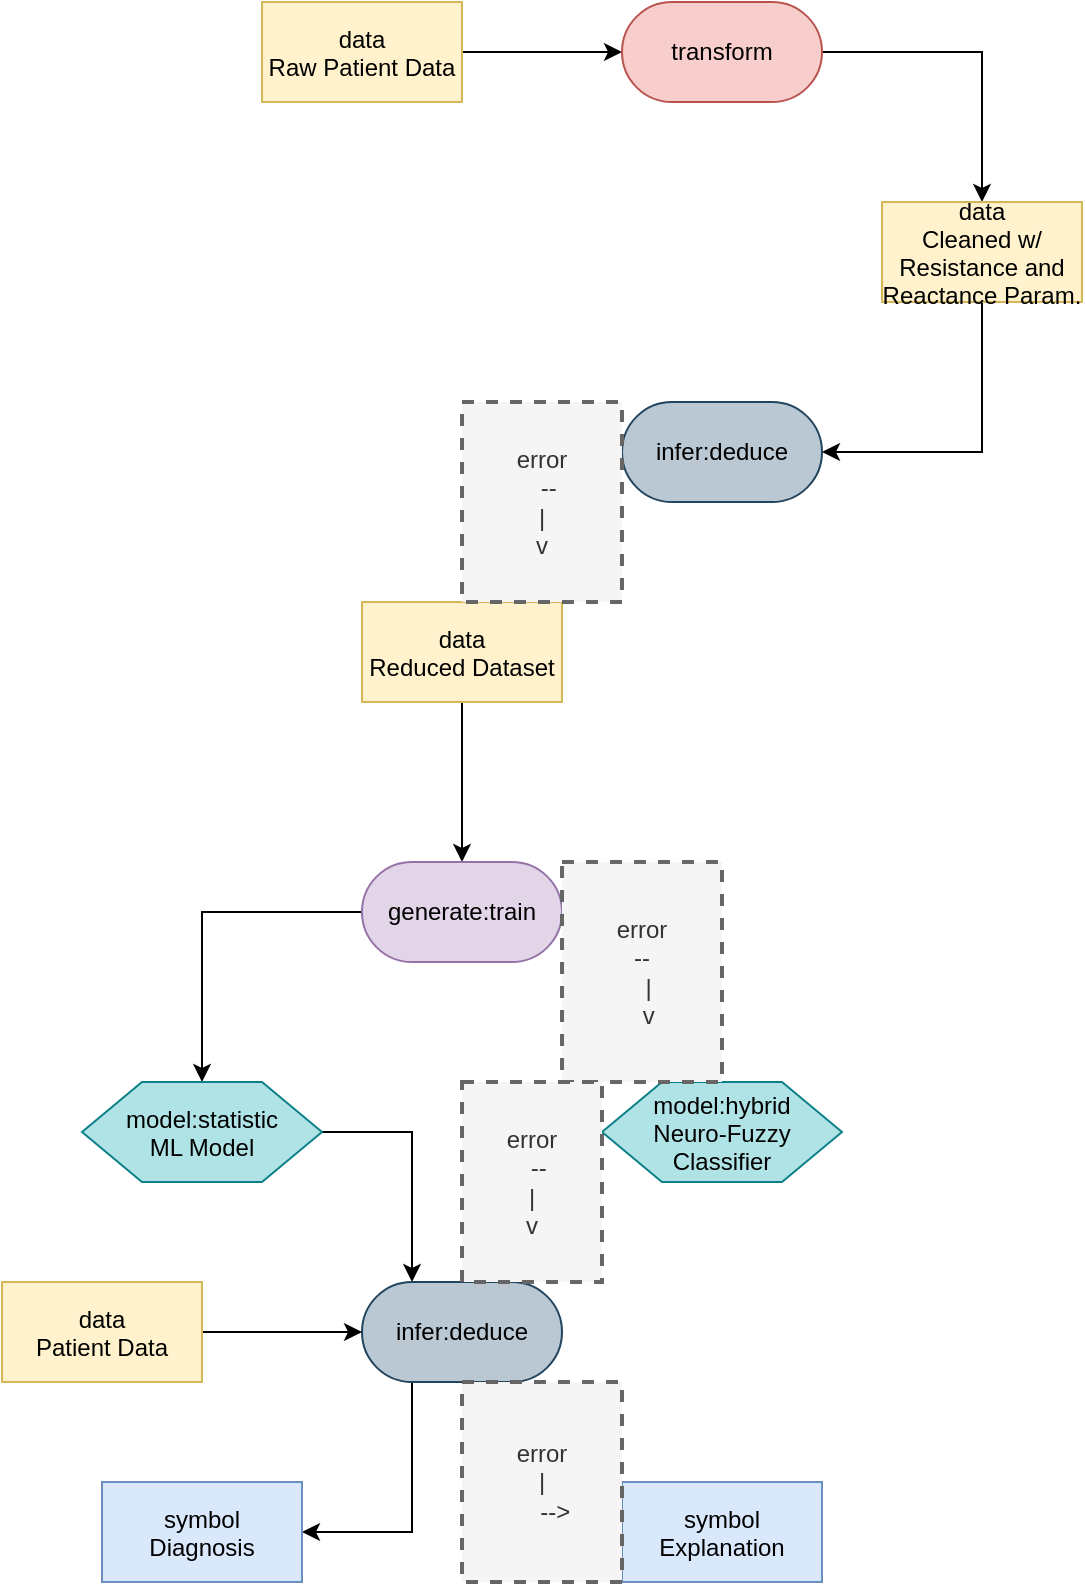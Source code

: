 <mxfile version="27.1.6" pages="2">
  <diagram name="Page-1" id="siX3Bjw0xhhZiC8nXykk">
    <mxGraphModel dx="1429" dy="856" grid="1" gridSize="10" guides="1" tooltips="1" connect="1" arrows="1" fold="1" page="1" pageScale="1" pageWidth="3300" pageHeight="4681" math="0" shadow="0">
      <root>
        <mxCell id="0" />
        <mxCell id="1" parent="0" />
        <mxCell id="oWAYwEZfcSzdN_Cnk6cj-3" style="edgeStyle=orthogonalEdgeStyle;rounded=0;orthogonalLoop=1;jettySize=auto;html=1;exitX=1;exitY=0.5;exitDx=0;exitDy=0;entryX=0;entryY=0.5;entryDx=0;entryDy=0;" parent="1" source="oWAYwEZfcSzdN_Cnk6cj-1" target="oWAYwEZfcSzdN_Cnk6cj-2" edge="1">
          <mxGeometry relative="1" as="geometry" />
        </mxCell>
        <mxCell id="oWAYwEZfcSzdN_Cnk6cj-1" value="data&#xa;Raw Patient Data" style="rectangle;fillColor=#fff2cc;strokeColor=#d6b656;" parent="1" name="data" vertex="1">
          <mxGeometry x="340" y="230" width="100" height="50" as="geometry" />
        </mxCell>
        <mxCell id="oWAYwEZfcSzdN_Cnk6cj-5" style="edgeStyle=orthogonalEdgeStyle;rounded=0;orthogonalLoop=1;jettySize=auto;html=1;exitX=1;exitY=0.5;exitDx=0;exitDy=0;entryX=0.5;entryY=0;entryDx=0;entryDy=0;" parent="1" source="oWAYwEZfcSzdN_Cnk6cj-2" target="oWAYwEZfcSzdN_Cnk6cj-4" edge="1">
          <mxGeometry relative="1" as="geometry" />
        </mxCell>
        <mxCell id="oWAYwEZfcSzdN_Cnk6cj-2" value="transform" style="rounded=1;whiteSpace=wrap;html=1;arcSize=50;fillColor=#f8cecc;strokeColor=#b85450;" parent="1" name="transform" vertex="1">
          <mxGeometry x="520" y="230" width="100" height="50" as="geometry" />
        </mxCell>
        <mxCell id="oWAYwEZfcSzdN_Cnk6cj-7" style="edgeStyle=orthogonalEdgeStyle;rounded=0;orthogonalLoop=1;jettySize=auto;html=1;exitX=0.5;exitY=1;exitDx=0;exitDy=0;entryX=1;entryY=0.5;entryDx=0;entryDy=0;" parent="1" source="oWAYwEZfcSzdN_Cnk6cj-4" target="oWAYwEZfcSzdN_Cnk6cj-6" edge="1">
          <mxGeometry relative="1" as="geometry" />
        </mxCell>
        <mxCell id="oWAYwEZfcSzdN_Cnk6cj-4" value="data&#xa;Cleaned w/&#xa;Resistance and&#xa;Reactance Param." style="rectangle;fillColor=#fff2cc;strokeColor=#d6b656;" parent="1" name="data" vertex="1">
          <mxGeometry x="650" y="330" width="100" height="50" as="geometry" />
        </mxCell>
        <mxCell id="oWAYwEZfcSzdN_Cnk6cj-6" value="infer:deduce" style="rounded=1;whiteSpace=wrap;html=1;arcSize=50;fillColor=#bac8d3;strokeColor=#23445d;" parent="1" name="infer:deduce" vertex="1">
          <mxGeometry x="520" y="430" width="100" height="50" as="geometry" />
        </mxCell>
        <mxCell id="oWAYwEZfcSzdN_Cnk6cj-13" style="edgeStyle=orthogonalEdgeStyle;rounded=0;orthogonalLoop=1;jettySize=auto;html=1;exitX=0.5;exitY=1;exitDx=0;exitDy=0;entryX=0.5;entryY=0;entryDx=0;entryDy=0;" parent="1" source="oWAYwEZfcSzdN_Cnk6cj-9" target="oWAYwEZfcSzdN_Cnk6cj-12" edge="1">
          <mxGeometry relative="1" as="geometry" />
        </mxCell>
        <mxCell id="oWAYwEZfcSzdN_Cnk6cj-9" value="data&#xa;Reduced Dataset" style="rectangle;fillColor=#fff2cc;strokeColor=#d6b656;" parent="1" name="data" vertex="1">
          <mxGeometry x="390" y="530" width="100" height="50" as="geometry" />
        </mxCell>
        <mxCell id="oWAYwEZfcSzdN_Cnk6cj-11" value="&lt;div&gt;error&lt;/div&gt;&lt;div&gt;&amp;nbsp; --&lt;/div&gt;&lt;div&gt;|&lt;/div&gt;&lt;div&gt;v&lt;/div&gt;" style="text;html=1;align=center;verticalAlign=middle;whiteSpace=wrap;rounded=0;dashed=1;fillColor=#f5f5f5;fontColor=#333333;strokeColor=#666666;strokeWidth=2;" parent="1" name="text" vertex="1">
          <mxGeometry x="440" y="430" width="80" height="100" as="geometry" />
        </mxCell>
        <mxCell id="oWAYwEZfcSzdN_Cnk6cj-15" style="edgeStyle=orthogonalEdgeStyle;rounded=0;orthogonalLoop=1;jettySize=auto;html=1;exitX=0;exitY=0.5;exitDx=0;exitDy=0;entryX=0.5;entryY=0;entryDx=0;entryDy=0;" parent="1" source="oWAYwEZfcSzdN_Cnk6cj-12" target="oWAYwEZfcSzdN_Cnk6cj-14" edge="1">
          <mxGeometry relative="1" as="geometry" />
        </mxCell>
        <mxCell id="oWAYwEZfcSzdN_Cnk6cj-12" value="generate:train" style="rounded=1;whiteSpace=wrap;html=1;arcSize=50;fillColor=#e1d5e7;strokeColor=#9673a6;" parent="1" name="generate:train" vertex="1">
          <mxGeometry x="390" y="660" width="100" height="50" as="geometry" />
        </mxCell>
        <mxCell id="oWAYwEZfcSzdN_Cnk6cj-24" style="edgeStyle=orthogonalEdgeStyle;rounded=0;orthogonalLoop=1;jettySize=auto;html=1;exitX=1;exitY=0.5;exitDx=0;exitDy=0;entryX=0.25;entryY=0;entryDx=0;entryDy=0;" parent="1" source="oWAYwEZfcSzdN_Cnk6cj-14" target="oWAYwEZfcSzdN_Cnk6cj-20" edge="1">
          <mxGeometry relative="1" as="geometry" />
        </mxCell>
        <mxCell id="oWAYwEZfcSzdN_Cnk6cj-14" value="model:statistic&#xa;ML Model" style="shape=hexagon;perimeter=hexagonPerimeter2;fillColor=#b0e3e6;strokeColor=#0e8088;" parent="1" name="model" vertex="1">
          <mxGeometry x="250" y="770" width="120" height="50" as="geometry" />
        </mxCell>
        <mxCell id="oWAYwEZfcSzdN_Cnk6cj-16" value="model:hybrid&#xa;Neuro-Fuzzy&#xa;Classifier" style="shape=hexagon;perimeter=hexagonPerimeter2;fillColor=#b0e3e6;strokeColor=#0e8088;" parent="1" name="model" vertex="1">
          <mxGeometry x="510" y="770" width="120" height="50" as="geometry" />
        </mxCell>
        <mxCell id="oWAYwEZfcSzdN_Cnk6cj-19" value="&lt;div&gt;error&lt;/div&gt;&lt;div&gt;--&lt;/div&gt;&lt;div&gt;&amp;nbsp; |&lt;/div&gt;&lt;div&gt;&amp;nbsp; v&lt;/div&gt;" style="text;html=1;align=center;verticalAlign=middle;whiteSpace=wrap;rounded=0;dashed=1;fillColor=#f5f5f5;fontColor=#333333;strokeColor=#666666;strokeWidth=2;" parent="1" name="text" vertex="1">
          <mxGeometry x="490" y="660" width="80" height="110" as="geometry" />
        </mxCell>
        <mxCell id="oWAYwEZfcSzdN_Cnk6cj-30" style="edgeStyle=orthogonalEdgeStyle;rounded=0;orthogonalLoop=1;jettySize=auto;html=1;exitX=0.25;exitY=1;exitDx=0;exitDy=0;entryX=1;entryY=0.5;entryDx=0;entryDy=0;" parent="1" source="oWAYwEZfcSzdN_Cnk6cj-20" target="oWAYwEZfcSzdN_Cnk6cj-28" edge="1">
          <mxGeometry relative="1" as="geometry" />
        </mxCell>
        <mxCell id="oWAYwEZfcSzdN_Cnk6cj-20" value="infer:deduce" style="rounded=1;whiteSpace=wrap;html=1;arcSize=50;fillColor=#bac8d3;strokeColor=#23445d;" parent="1" name="infer:deduce" vertex="1">
          <mxGeometry x="390" y="870" width="100" height="50" as="geometry" />
        </mxCell>
        <mxCell id="oWAYwEZfcSzdN_Cnk6cj-25" value="&lt;div&gt;error&lt;/div&gt;&lt;div&gt;&amp;nbsp; --&lt;/div&gt;&lt;div&gt;|&lt;/div&gt;&lt;div&gt;v&lt;/div&gt;" style="text;html=1;align=center;verticalAlign=middle;whiteSpace=wrap;rounded=0;dashed=1;fillColor=#f5f5f5;fontColor=#333333;strokeColor=#666666;strokeWidth=2;" parent="1" name="text" vertex="1">
          <mxGeometry x="440" y="770" width="70" height="100" as="geometry" />
        </mxCell>
        <mxCell id="oWAYwEZfcSzdN_Cnk6cj-27" style="edgeStyle=orthogonalEdgeStyle;rounded=0;orthogonalLoop=1;jettySize=auto;html=1;exitX=1;exitY=0.5;exitDx=0;exitDy=0;entryX=0;entryY=0.5;entryDx=0;entryDy=0;" parent="1" source="oWAYwEZfcSzdN_Cnk6cj-26" target="oWAYwEZfcSzdN_Cnk6cj-20" edge="1">
          <mxGeometry relative="1" as="geometry" />
        </mxCell>
        <mxCell id="oWAYwEZfcSzdN_Cnk6cj-26" value="data&#xa;Patient Data" style="rectangle;fillColor=#fff2cc;strokeColor=#d6b656;" parent="1" name="data" vertex="1">
          <mxGeometry x="210" y="870" width="100" height="50" as="geometry" />
        </mxCell>
        <mxCell id="oWAYwEZfcSzdN_Cnk6cj-28" value="symbol&#xa;Diagnosis" style="rectangle;fillColor=#dae8fc;strokeColor=#6c8ebf;" parent="1" name="symbol" vertex="1">
          <mxGeometry x="260" y="970" width="100" height="50" as="geometry" />
        </mxCell>
        <mxCell id="oWAYwEZfcSzdN_Cnk6cj-31" value="symbol&#xa;Explanation" style="rectangle;fillColor=#dae8fc;strokeColor=#6c8ebf;" parent="1" name="symbol" vertex="1">
          <mxGeometry x="520" y="970" width="100" height="50" as="geometry" />
        </mxCell>
        <mxCell id="oWAYwEZfcSzdN_Cnk6cj-33" value="&lt;div&gt;error&lt;/div&gt;&lt;div&gt;|&lt;/div&gt;&lt;div&gt;&amp;nbsp;&amp;nbsp;&amp;nbsp; --&amp;gt;&lt;/div&gt;" style="text;html=1;align=center;verticalAlign=middle;whiteSpace=wrap;rounded=0;dashed=1;fillColor=#f5f5f5;fontColor=#333333;strokeColor=#666666;strokeWidth=2;" parent="1" name="text" vertex="1">
          <mxGeometry x="440" y="920" width="80" height="100" as="geometry" />
        </mxCell>
      </root>
    </mxGraphModel>
  </diagram>
  <diagram name="Copy of Page-1" id="dNvTsnarGsQOoSJlTgDC">
    <mxGraphModel dx="1310" dy="785" grid="1" gridSize="10" guides="1" tooltips="1" connect="1" arrows="1" fold="1" page="1" pageScale="1" pageWidth="3300" pageHeight="4681" math="0" shadow="0">
      <root>
        <mxCell id="Q5vYHsVuF24iWL2AxUEs-0" />
        <mxCell id="Q5vYHsVuF24iWL2AxUEs-1" parent="Q5vYHsVuF24iWL2AxUEs-0" />
        <mxCell id="Q5vYHsVuF24iWL2AxUEs-2" style="edgeStyle=orthogonalEdgeStyle;rounded=0;orthogonalLoop=1;jettySize=auto;html=1;exitX=1;exitY=0.5;exitDx=0;exitDy=0;entryX=0;entryY=0.5;entryDx=0;entryDy=0;" edge="1" parent="Q5vYHsVuF24iWL2AxUEs-1" source="Q5vYHsVuF24iWL2AxUEs-3" target="Q5vYHsVuF24iWL2AxUEs-5">
          <mxGeometry relative="1" as="geometry" />
        </mxCell>
        <mxCell id="Q5vYHsVuF24iWL2AxUEs-3" value="data&#xa;Raw Patient Data" style="rectangle;fillColor=#fff2cc;strokeColor=#d6b656;" name="data" vertex="1" parent="Q5vYHsVuF24iWL2AxUEs-1">
          <mxGeometry x="340" y="230" width="100" height="50" as="geometry" />
        </mxCell>
        <mxCell id="Q5vYHsVuF24iWL2AxUEs-4" style="edgeStyle=orthogonalEdgeStyle;rounded=0;orthogonalLoop=1;jettySize=auto;html=1;exitX=1;exitY=0.5;exitDx=0;exitDy=0;entryX=0.5;entryY=0;entryDx=0;entryDy=0;" edge="1" parent="Q5vYHsVuF24iWL2AxUEs-1" source="Q5vYHsVuF24iWL2AxUEs-5" target="Q5vYHsVuF24iWL2AxUEs-7">
          <mxGeometry relative="1" as="geometry" />
        </mxCell>
        <mxCell id="Q5vYHsVuF24iWL2AxUEs-5" value="transform" style="rounded=1;whiteSpace=wrap;html=1;arcSize=50;fillColor=#f8cecc;strokeColor=#b85450;" name="transform" vertex="1" parent="Q5vYHsVuF24iWL2AxUEs-1">
          <mxGeometry x="520" y="230" width="100" height="50" as="geometry" />
        </mxCell>
        <mxCell id="Q5vYHsVuF24iWL2AxUEs-6" style="edgeStyle=orthogonalEdgeStyle;rounded=0;orthogonalLoop=1;jettySize=auto;html=1;exitX=0.5;exitY=1;exitDx=0;exitDy=0;entryX=1;entryY=0.5;entryDx=0;entryDy=0;" edge="1" parent="Q5vYHsVuF24iWL2AxUEs-1" source="Q5vYHsVuF24iWL2AxUEs-7" target="Q5vYHsVuF24iWL2AxUEs-8">
          <mxGeometry relative="1" as="geometry" />
        </mxCell>
        <mxCell id="Q5vYHsVuF24iWL2AxUEs-7" value="data&#xa;Cleaned w/&#xa;Resistance and&#xa;Reactance Param." style="rectangle;fillColor=#fff2cc;strokeColor=#d6b656;" name="data" vertex="1" parent="Q5vYHsVuF24iWL2AxUEs-1">
          <mxGeometry x="650" y="330" width="100" height="50" as="geometry" />
        </mxCell>
        <mxCell id="H5ASpN-qdN5MN0MuQcnc-0" style="edgeStyle=orthogonalEdgeStyle;rounded=0;orthogonalLoop=1;jettySize=auto;html=1;exitX=0;exitY=0.5;exitDx=0;exitDy=0;entryX=0.5;entryY=0;entryDx=0;entryDy=0;" edge="1" parent="Q5vYHsVuF24iWL2AxUEs-1" source="Q5vYHsVuF24iWL2AxUEs-8" target="Q5vYHsVuF24iWL2AxUEs-10">
          <mxGeometry relative="1" as="geometry" />
        </mxCell>
        <mxCell id="Q5vYHsVuF24iWL2AxUEs-8" value="infer:deduce" style="rounded=1;whiteSpace=wrap;html=1;arcSize=50;fillColor=#bac8d3;strokeColor=#23445d;" name="infer:deduce" vertex="1" parent="Q5vYHsVuF24iWL2AxUEs-1">
          <mxGeometry x="520" y="430" width="100" height="50" as="geometry" />
        </mxCell>
        <mxCell id="Q5vYHsVuF24iWL2AxUEs-9" style="edgeStyle=orthogonalEdgeStyle;rounded=0;orthogonalLoop=1;jettySize=auto;html=1;exitX=0.5;exitY=1;exitDx=0;exitDy=0;entryX=0.5;entryY=0;entryDx=0;entryDy=0;" edge="1" parent="Q5vYHsVuF24iWL2AxUEs-1" source="Q5vYHsVuF24iWL2AxUEs-10" target="Q5vYHsVuF24iWL2AxUEs-13">
          <mxGeometry relative="1" as="geometry" />
        </mxCell>
        <mxCell id="Q5vYHsVuF24iWL2AxUEs-10" value="data&#xa;Reduced Dataset" style="rectangle;fillColor=#fff2cc;strokeColor=#d6b656;" name="data" vertex="1" parent="Q5vYHsVuF24iWL2AxUEs-1">
          <mxGeometry x="390" y="530" width="100" height="50" as="geometry" />
        </mxCell>
        <mxCell id="Q5vYHsVuF24iWL2AxUEs-12" style="edgeStyle=orthogonalEdgeStyle;rounded=0;orthogonalLoop=1;jettySize=auto;html=1;exitX=0;exitY=0.5;exitDx=0;exitDy=0;entryX=0.5;entryY=0;entryDx=0;entryDy=0;" edge="1" parent="Q5vYHsVuF24iWL2AxUEs-1" source="Q5vYHsVuF24iWL2AxUEs-13" target="Q5vYHsVuF24iWL2AxUEs-15">
          <mxGeometry relative="1" as="geometry" />
        </mxCell>
        <mxCell id="H5ASpN-qdN5MN0MuQcnc-1" style="edgeStyle=orthogonalEdgeStyle;rounded=0;orthogonalLoop=1;jettySize=auto;html=1;exitX=1;exitY=0.5;exitDx=0;exitDy=0;entryX=0.5;entryY=0;entryDx=0;entryDy=0;" edge="1" parent="Q5vYHsVuF24iWL2AxUEs-1" source="Q5vYHsVuF24iWL2AxUEs-13" target="Q5vYHsVuF24iWL2AxUEs-16">
          <mxGeometry relative="1" as="geometry" />
        </mxCell>
        <mxCell id="Q5vYHsVuF24iWL2AxUEs-13" value="generate:train" style="rounded=1;whiteSpace=wrap;html=1;arcSize=50;fillColor=#e1d5e7;strokeColor=#9673a6;" name="generate:train" vertex="1" parent="Q5vYHsVuF24iWL2AxUEs-1">
          <mxGeometry x="390" y="660" width="100" height="50" as="geometry" />
        </mxCell>
        <mxCell id="Q5vYHsVuF24iWL2AxUEs-14" style="edgeStyle=orthogonalEdgeStyle;rounded=0;orthogonalLoop=1;jettySize=auto;html=1;exitX=1;exitY=0.5;exitDx=0;exitDy=0;entryX=0.25;entryY=0;entryDx=0;entryDy=0;" edge="1" parent="Q5vYHsVuF24iWL2AxUEs-1" source="Q5vYHsVuF24iWL2AxUEs-15" target="Q5vYHsVuF24iWL2AxUEs-19">
          <mxGeometry relative="1" as="geometry" />
        </mxCell>
        <mxCell id="Q5vYHsVuF24iWL2AxUEs-15" value="model:statistic&#xa;ML Model" style="shape=hexagon;perimeter=hexagonPerimeter2;fillColor=#b0e3e6;strokeColor=#0e8088;" name="model" vertex="1" parent="Q5vYHsVuF24iWL2AxUEs-1">
          <mxGeometry x="250" y="770" width="120" height="50" as="geometry" />
        </mxCell>
        <mxCell id="H5ASpN-qdN5MN0MuQcnc-2" style="edgeStyle=orthogonalEdgeStyle;rounded=0;orthogonalLoop=1;jettySize=auto;html=1;exitX=0;exitY=0.5;exitDx=0;exitDy=0;entryX=0.75;entryY=0;entryDx=0;entryDy=0;" edge="1" parent="Q5vYHsVuF24iWL2AxUEs-1" source="Q5vYHsVuF24iWL2AxUEs-16" target="Q5vYHsVuF24iWL2AxUEs-19">
          <mxGeometry relative="1" as="geometry" />
        </mxCell>
        <mxCell id="Q5vYHsVuF24iWL2AxUEs-16" value="model:hybrid&#xa;Neuro-Fuzzy&#xa;Classifier" style="shape=hexagon;perimeter=hexagonPerimeter2;fillColor=#b0e3e6;strokeColor=#0e8088;" name="model" vertex="1" parent="Q5vYHsVuF24iWL2AxUEs-1">
          <mxGeometry x="510" y="770" width="120" height="50" as="geometry" />
        </mxCell>
        <mxCell id="Q5vYHsVuF24iWL2AxUEs-18" style="edgeStyle=orthogonalEdgeStyle;rounded=0;orthogonalLoop=1;jettySize=auto;html=1;exitX=0.25;exitY=1;exitDx=0;exitDy=0;entryX=1;entryY=0.5;entryDx=0;entryDy=0;" edge="1" parent="Q5vYHsVuF24iWL2AxUEs-1" source="Q5vYHsVuF24iWL2AxUEs-19" target="Q5vYHsVuF24iWL2AxUEs-23">
          <mxGeometry relative="1" as="geometry" />
        </mxCell>
        <mxCell id="H5ASpN-qdN5MN0MuQcnc-3" style="edgeStyle=orthogonalEdgeStyle;rounded=0;orthogonalLoop=1;jettySize=auto;html=1;exitX=0.75;exitY=1;exitDx=0;exitDy=0;entryX=0;entryY=0.5;entryDx=0;entryDy=0;" edge="1" parent="Q5vYHsVuF24iWL2AxUEs-1" source="Q5vYHsVuF24iWL2AxUEs-19" target="Q5vYHsVuF24iWL2AxUEs-24">
          <mxGeometry relative="1" as="geometry" />
        </mxCell>
        <mxCell id="Q5vYHsVuF24iWL2AxUEs-19" value="infer:deduce" style="rounded=1;whiteSpace=wrap;html=1;arcSize=50;fillColor=#bac8d3;strokeColor=#23445d;" name="infer:deduce" vertex="1" parent="Q5vYHsVuF24iWL2AxUEs-1">
          <mxGeometry x="390" y="870" width="100" height="50" as="geometry" />
        </mxCell>
        <mxCell id="Q5vYHsVuF24iWL2AxUEs-21" style="edgeStyle=orthogonalEdgeStyle;rounded=0;orthogonalLoop=1;jettySize=auto;html=1;exitX=1;exitY=0.5;exitDx=0;exitDy=0;entryX=0;entryY=0.5;entryDx=0;entryDy=0;" edge="1" parent="Q5vYHsVuF24iWL2AxUEs-1" source="Q5vYHsVuF24iWL2AxUEs-22" target="Q5vYHsVuF24iWL2AxUEs-19">
          <mxGeometry relative="1" as="geometry" />
        </mxCell>
        <mxCell id="Q5vYHsVuF24iWL2AxUEs-22" value="data&#xa;Patient Data" style="rectangle;fillColor=#fff2cc;strokeColor=#d6b656;" name="data" vertex="1" parent="Q5vYHsVuF24iWL2AxUEs-1">
          <mxGeometry x="210" y="870" width="100" height="50" as="geometry" />
        </mxCell>
        <mxCell id="Q5vYHsVuF24iWL2AxUEs-23" value="symbol&#xa;Diagnosis" style="rectangle;fillColor=#dae8fc;strokeColor=#6c8ebf;" name="symbol" vertex="1" parent="Q5vYHsVuF24iWL2AxUEs-1">
          <mxGeometry x="260" y="970" width="100" height="50" as="geometry" />
        </mxCell>
        <mxCell id="Q5vYHsVuF24iWL2AxUEs-24" value="symbol&#xa;Explanation" style="rectangle;fillColor=#dae8fc;strokeColor=#6c8ebf;" name="symbol" vertex="1" parent="Q5vYHsVuF24iWL2AxUEs-1">
          <mxGeometry x="520" y="970" width="100" height="50" as="geometry" />
        </mxCell>
      </root>
    </mxGraphModel>
  </diagram>
</mxfile>
